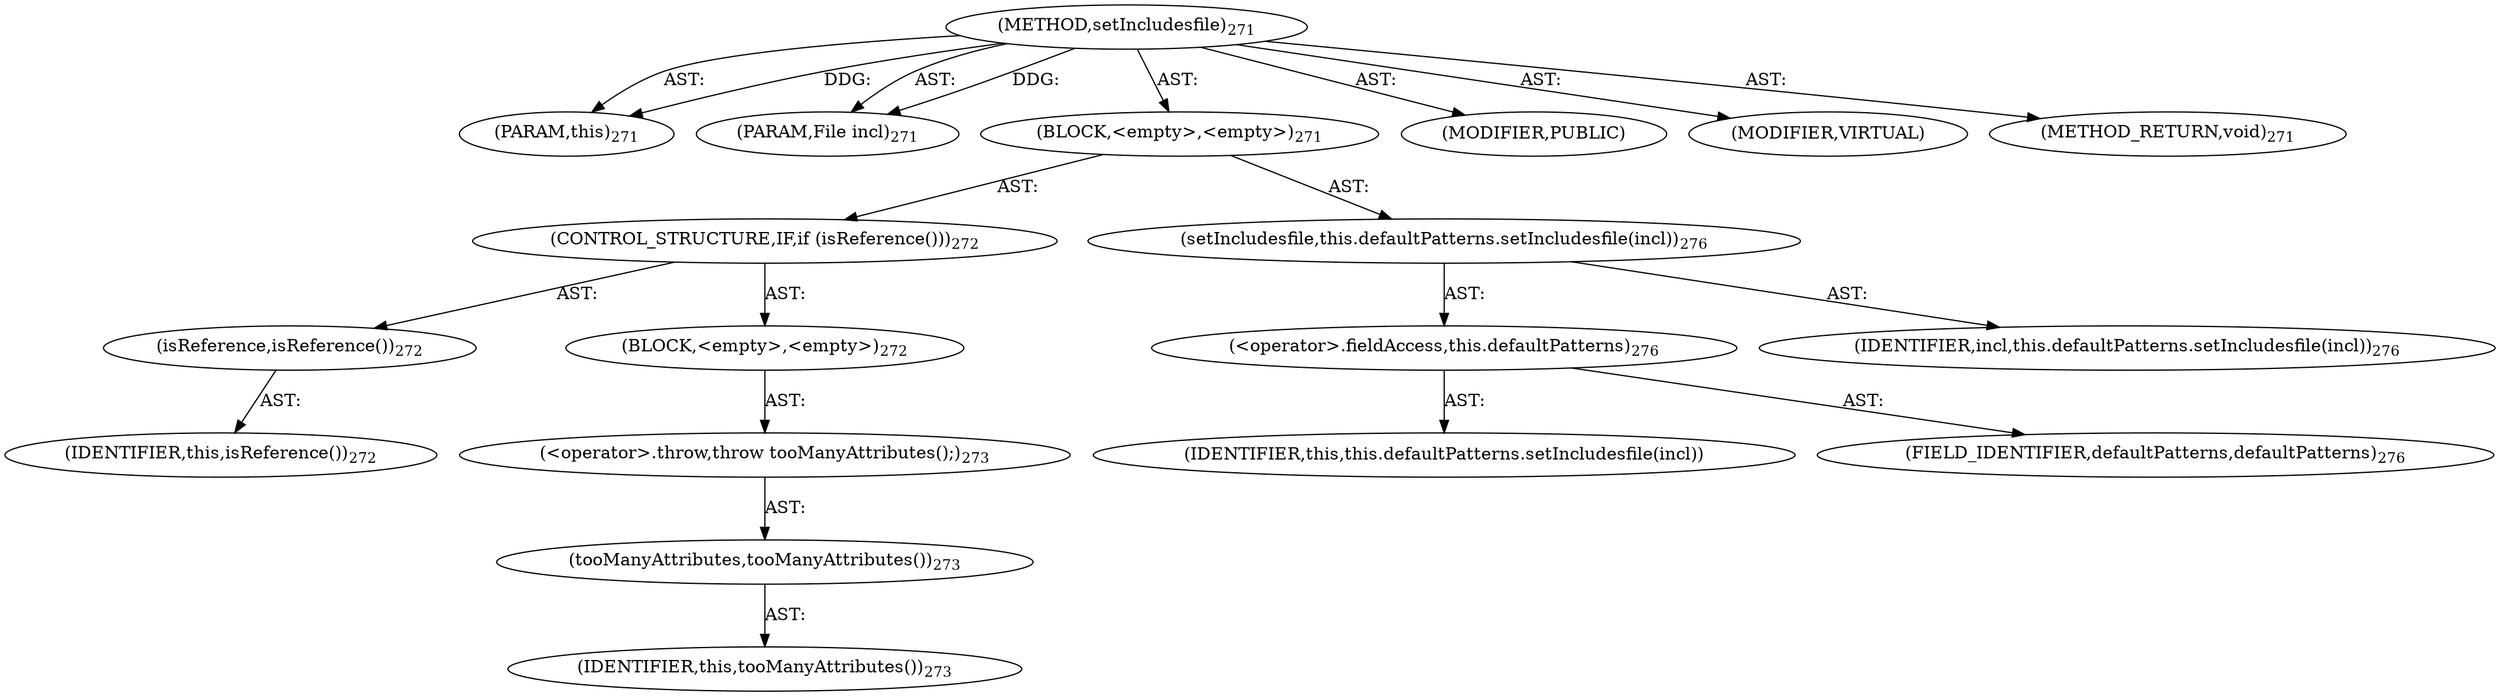 digraph "setIncludesfile" {  
"111669149709" [label = <(METHOD,setIncludesfile)<SUB>271</SUB>> ]
"115964117003" [label = <(PARAM,this)<SUB>271</SUB>> ]
"115964117049" [label = <(PARAM,File incl)<SUB>271</SUB>> ]
"25769803802" [label = <(BLOCK,&lt;empty&gt;,&lt;empty&gt;)<SUB>271</SUB>> ]
"47244640269" [label = <(CONTROL_STRUCTURE,IF,if (isReference()))<SUB>272</SUB>> ]
"30064771213" [label = <(isReference,isReference())<SUB>272</SUB>> ]
"68719476763" [label = <(IDENTIFIER,this,isReference())<SUB>272</SUB>> ]
"25769803803" [label = <(BLOCK,&lt;empty&gt;,&lt;empty&gt;)<SUB>272</SUB>> ]
"30064771214" [label = <(&lt;operator&gt;.throw,throw tooManyAttributes();)<SUB>273</SUB>> ]
"30064771215" [label = <(tooManyAttributes,tooManyAttributes())<SUB>273</SUB>> ]
"68719476764" [label = <(IDENTIFIER,this,tooManyAttributes())<SUB>273</SUB>> ]
"30064771216" [label = <(setIncludesfile,this.defaultPatterns.setIncludesfile(incl))<SUB>276</SUB>> ]
"30064771217" [label = <(&lt;operator&gt;.fieldAccess,this.defaultPatterns)<SUB>276</SUB>> ]
"68719476905" [label = <(IDENTIFIER,this,this.defaultPatterns.setIncludesfile(incl))> ]
"55834574893" [label = <(FIELD_IDENTIFIER,defaultPatterns,defaultPatterns)<SUB>276</SUB>> ]
"68719476906" [label = <(IDENTIFIER,incl,this.defaultPatterns.setIncludesfile(incl))<SUB>276</SUB>> ]
"133143986209" [label = <(MODIFIER,PUBLIC)> ]
"133143986210" [label = <(MODIFIER,VIRTUAL)> ]
"128849018893" [label = <(METHOD_RETURN,void)<SUB>271</SUB>> ]
  "111669149709" -> "115964117003"  [ label = "AST: "] 
  "111669149709" -> "115964117049"  [ label = "AST: "] 
  "111669149709" -> "25769803802"  [ label = "AST: "] 
  "111669149709" -> "133143986209"  [ label = "AST: "] 
  "111669149709" -> "133143986210"  [ label = "AST: "] 
  "111669149709" -> "128849018893"  [ label = "AST: "] 
  "25769803802" -> "47244640269"  [ label = "AST: "] 
  "25769803802" -> "30064771216"  [ label = "AST: "] 
  "47244640269" -> "30064771213"  [ label = "AST: "] 
  "47244640269" -> "25769803803"  [ label = "AST: "] 
  "30064771213" -> "68719476763"  [ label = "AST: "] 
  "25769803803" -> "30064771214"  [ label = "AST: "] 
  "30064771214" -> "30064771215"  [ label = "AST: "] 
  "30064771215" -> "68719476764"  [ label = "AST: "] 
  "30064771216" -> "30064771217"  [ label = "AST: "] 
  "30064771216" -> "68719476906"  [ label = "AST: "] 
  "30064771217" -> "68719476905"  [ label = "AST: "] 
  "30064771217" -> "55834574893"  [ label = "AST: "] 
  "111669149709" -> "115964117003"  [ label = "DDG: "] 
  "111669149709" -> "115964117049"  [ label = "DDG: "] 
}
